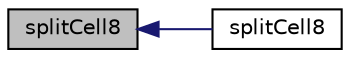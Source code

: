 digraph "splitCell8"
{
  bgcolor="transparent";
  edge [fontname="Helvetica",fontsize="10",labelfontname="Helvetica",labelfontsize="10"];
  node [fontname="Helvetica",fontsize="10",shape=record];
  rankdir="LR";
  Node1 [label="splitCell8",height=0.2,width=0.4,color="black", fillcolor="grey75", style="filled", fontcolor="black"];
  Node1 -> Node2 [dir="back",color="midnightblue",fontsize="10",style="solid",fontname="Helvetica"];
  Node2 [label="splitCell8",height=0.2,width=0.4,color="black",URL="$a02473.html#a54ea2dfa7d8d9f4fb3e5f7b68cc5884d",tooltip="Construct as deep copy. "];
}
